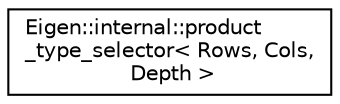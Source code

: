 digraph "Graphical Class Hierarchy"
{
  edge [fontname="Helvetica",fontsize="10",labelfontname="Helvetica",labelfontsize="10"];
  node [fontname="Helvetica",fontsize="10",shape=record];
  rankdir="LR";
  Node1 [label="Eigen::internal::product\l_type_selector\< Rows, Cols,\l Depth \>",height=0.2,width=0.4,color="black", fillcolor="white", style="filled",URL="$struct_eigen_1_1internal_1_1product__type__selector.html"];
}
